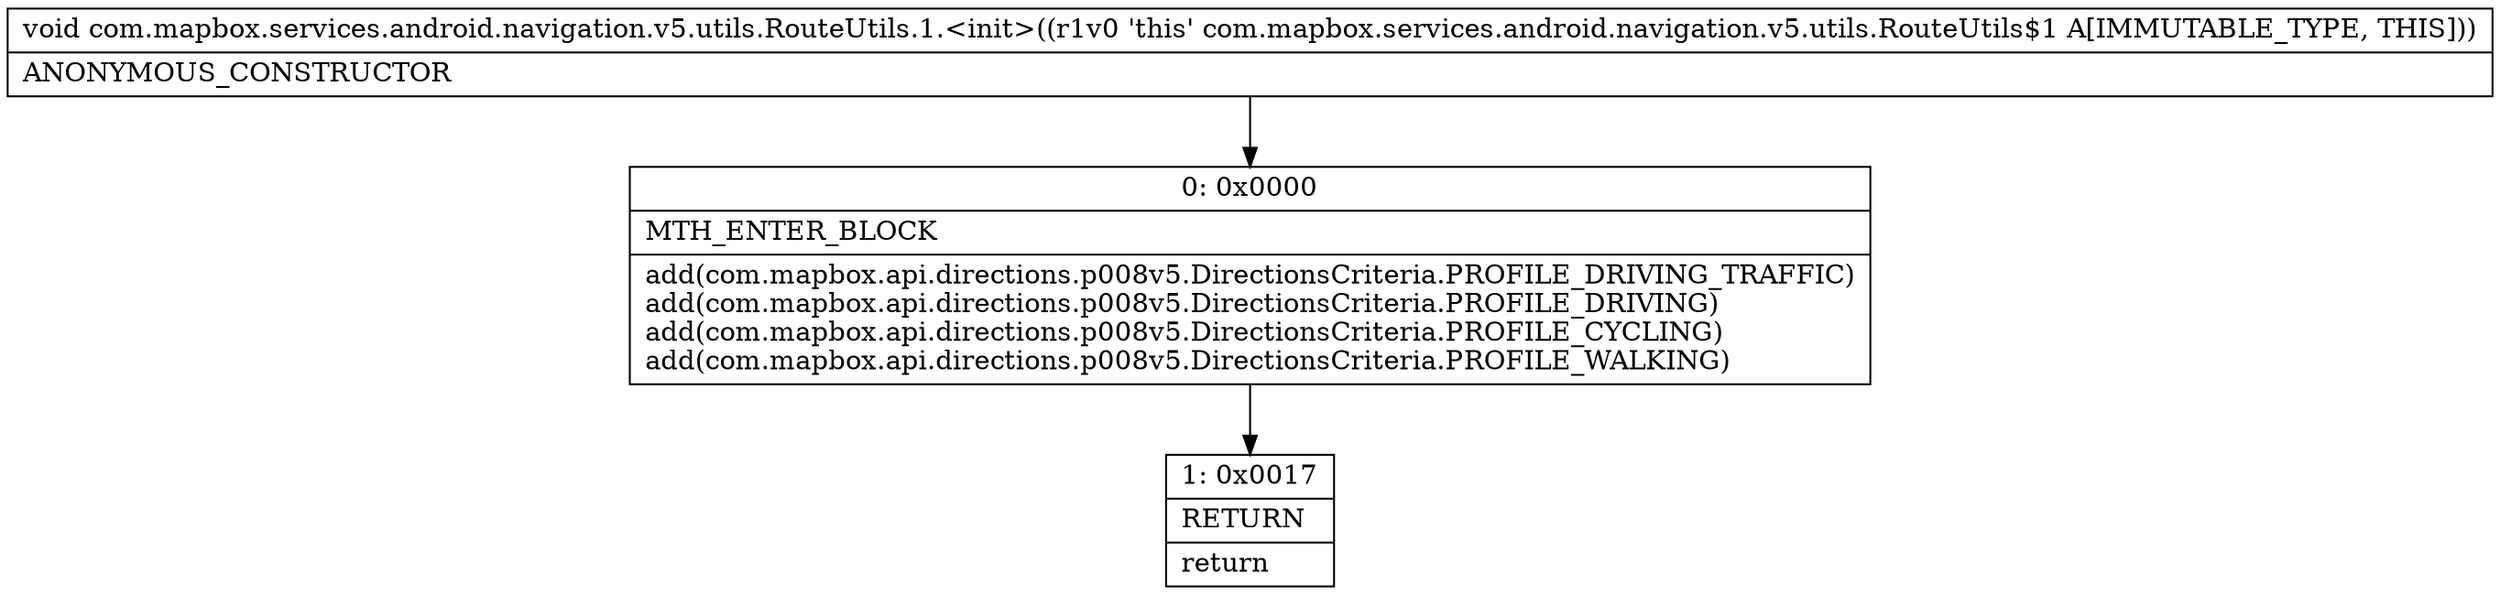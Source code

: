 digraph "CFG forcom.mapbox.services.android.navigation.v5.utils.RouteUtils.1.\<init\>()V" {
Node_0 [shape=record,label="{0\:\ 0x0000|MTH_ENTER_BLOCK\l|add(com.mapbox.api.directions.p008v5.DirectionsCriteria.PROFILE_DRIVING_TRAFFIC)\ladd(com.mapbox.api.directions.p008v5.DirectionsCriteria.PROFILE_DRIVING)\ladd(com.mapbox.api.directions.p008v5.DirectionsCriteria.PROFILE_CYCLING)\ladd(com.mapbox.api.directions.p008v5.DirectionsCriteria.PROFILE_WALKING)\l}"];
Node_1 [shape=record,label="{1\:\ 0x0017|RETURN\l|return\l}"];
MethodNode[shape=record,label="{void com.mapbox.services.android.navigation.v5.utils.RouteUtils.1.\<init\>((r1v0 'this' com.mapbox.services.android.navigation.v5.utils.RouteUtils$1 A[IMMUTABLE_TYPE, THIS]))  | ANONYMOUS_CONSTRUCTOR\l}"];
MethodNode -> Node_0;
Node_0 -> Node_1;
}

